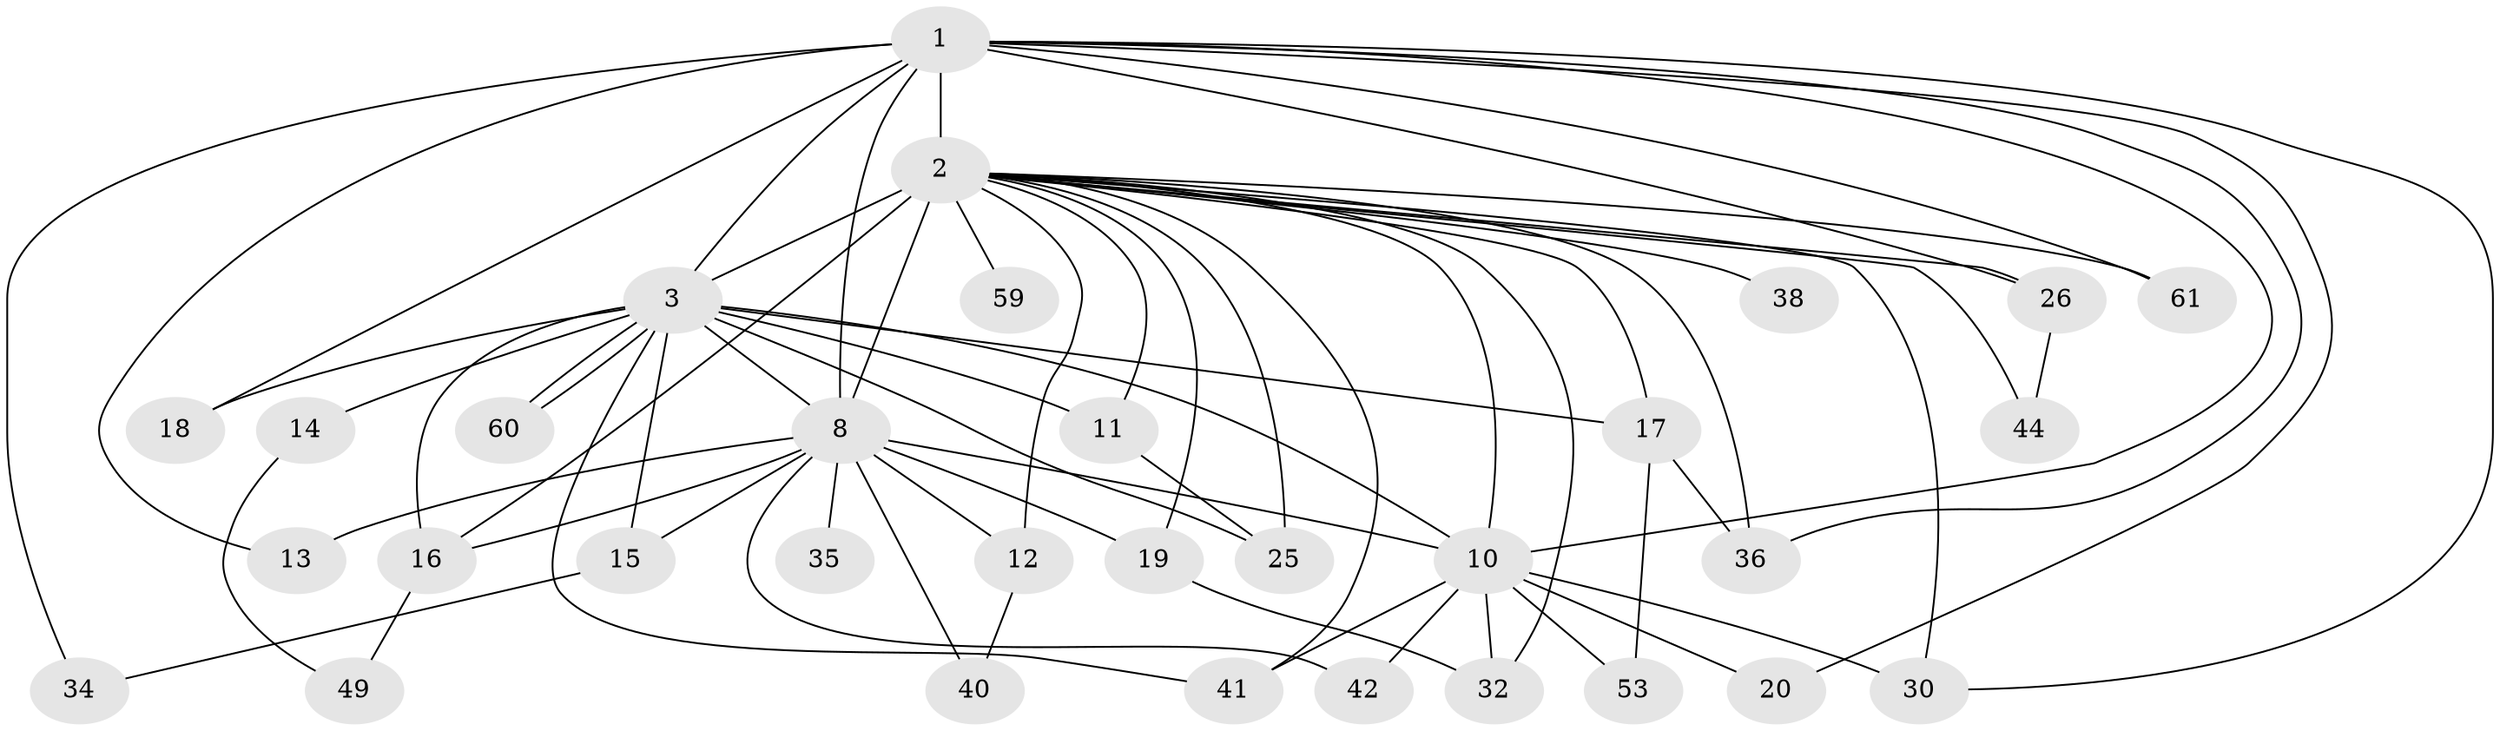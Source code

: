 // original degree distribution, {17: 0.046153846153846156, 14: 0.015384615384615385, 19: 0.046153846153846156, 20: 0.03076923076923077, 12: 0.015384615384615385, 3: 0.2, 2: 0.5692307692307692, 6: 0.015384615384615385, 4: 0.046153846153846156, 5: 0.015384615384615385}
// Generated by graph-tools (version 1.1) at 2025/13/03/09/25 04:13:42]
// undirected, 32 vertices, 66 edges
graph export_dot {
graph [start="1"]
  node [color=gray90,style=filled];
  1 [super="+6+33"];
  2 [super="+46+4+5+29"];
  3 [super="+31+7"];
  8 [super="+47+28+37+9+48"];
  10;
  11;
  12;
  13;
  14;
  15;
  16 [super="+43+39+21"];
  17;
  18;
  19 [super="+54"];
  20;
  25 [super="+65"];
  26;
  30 [super="+56"];
  32 [super="+50"];
  34;
  35;
  36 [super="+52"];
  38;
  40;
  41 [super="+51"];
  42;
  44;
  49;
  53;
  59;
  60;
  61;
  1 -- 2 [weight=7];
  1 -- 3 [weight=4];
  1 -- 8 [weight=5];
  1 -- 10 [weight=3];
  1 -- 13;
  1 -- 18;
  1 -- 20;
  1 -- 30;
  1 -- 34;
  1 -- 36;
  1 -- 26;
  1 -- 61;
  2 -- 3 [weight=8];
  2 -- 8 [weight=9];
  2 -- 10 [weight=4];
  2 -- 17;
  2 -- 26;
  2 -- 30;
  2 -- 38 [weight=2];
  2 -- 11;
  2 -- 16 [weight=2];
  2 -- 25;
  2 -- 12;
  2 -- 19 [weight=2];
  2 -- 32;
  2 -- 36;
  2 -- 41;
  2 -- 44;
  2 -- 59;
  2 -- 61;
  3 -- 8 [weight=8];
  3 -- 10 [weight=2];
  3 -- 14 [weight=2];
  3 -- 60;
  3 -- 60;
  3 -- 11;
  3 -- 15;
  3 -- 16 [weight=2];
  3 -- 17;
  3 -- 18;
  3 -- 25;
  3 -- 41;
  8 -- 10 [weight=5];
  8 -- 13;
  8 -- 15;
  8 -- 42;
  8 -- 35;
  8 -- 40;
  8 -- 12;
  8 -- 16;
  8 -- 19;
  10 -- 20;
  10 -- 30;
  10 -- 32;
  10 -- 41;
  10 -- 42;
  10 -- 53;
  11 -- 25;
  12 -- 40;
  14 -- 49;
  15 -- 34;
  16 -- 49;
  17 -- 36;
  17 -- 53;
  19 -- 32;
  26 -- 44;
}
